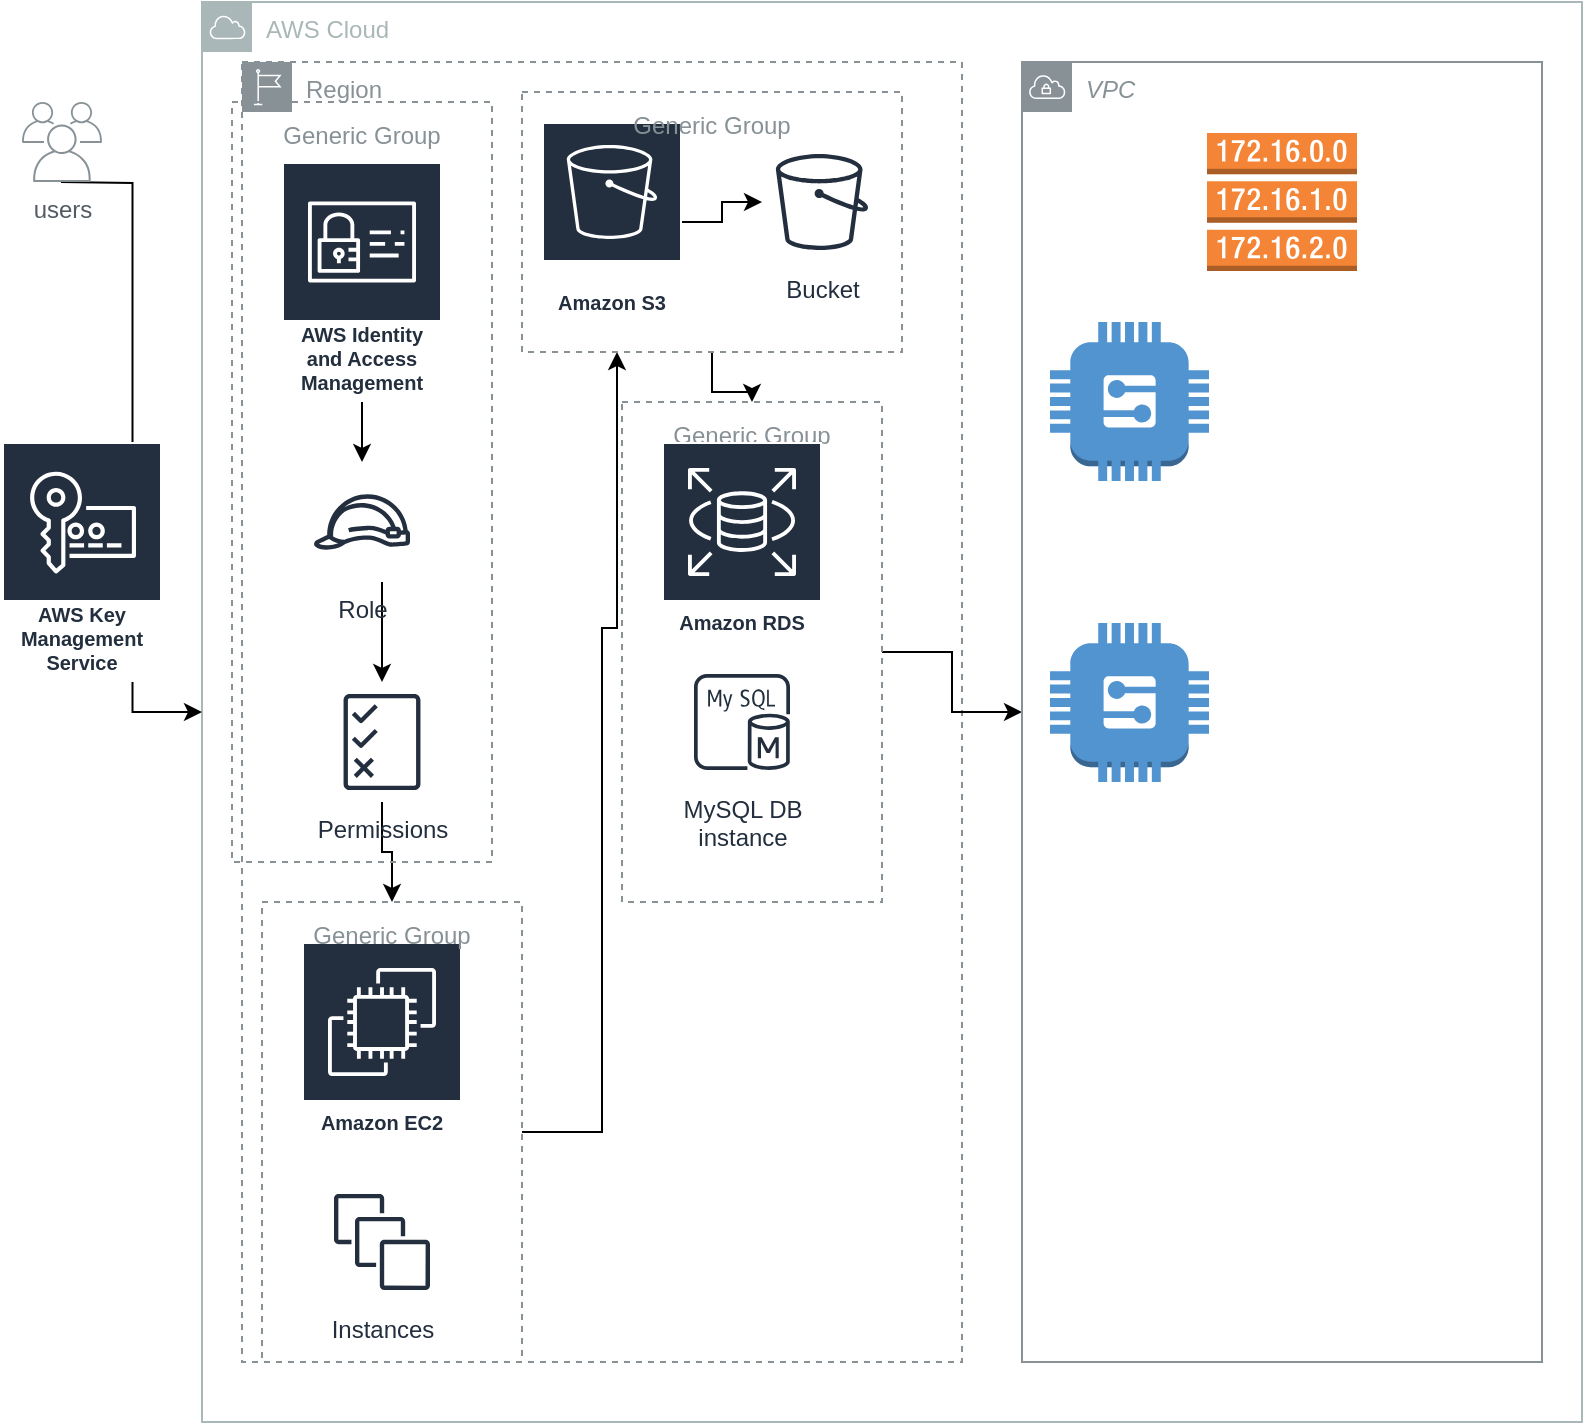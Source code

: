 <mxfile version="25.0.3">
  <diagram name="Page-1" id="kdI5pfXaz3BzFYM3FezG">
    <mxGraphModel dx="1050" dy="1570" grid="1" gridSize="10" guides="1" tooltips="1" connect="1" arrows="1" fold="1" page="1" pageScale="1" pageWidth="850" pageHeight="1100" math="0" shadow="0">
      <root>
        <mxCell id="0" />
        <mxCell id="1" parent="0" />
        <mxCell id="wboW7MbK-li2_bCX7Xbg-3" value="AWS Cloud" style="sketch=0;outlineConnect=0;gradientColor=none;html=1;whiteSpace=wrap;fontSize=12;fontStyle=0;shape=mxgraph.aws4.group;grIcon=mxgraph.aws4.group_aws_cloud;strokeColor=#AAB7B8;fillColor=none;verticalAlign=top;align=left;spacingLeft=30;fontColor=#AAB7B8;dashed=0;" vertex="1" parent="1">
          <mxGeometry x="150" y="-410" width="690" height="710" as="geometry" />
        </mxCell>
        <mxCell id="wboW7MbK-li2_bCX7Xbg-4" value="Region" style="sketch=0;outlineConnect=0;gradientColor=none;html=1;whiteSpace=wrap;fontSize=12;fontStyle=0;shape=mxgraph.aws4.group;grIcon=mxgraph.aws4.group_region;strokeColor=#879196;fillColor=none;verticalAlign=top;align=left;spacingLeft=30;fontColor=#879196;dashed=1;" vertex="1" parent="1">
          <mxGeometry x="170" y="-380" width="360" height="650" as="geometry" />
        </mxCell>
        <mxCell id="wboW7MbK-li2_bCX7Xbg-6" style="edgeStyle=orthogonalEdgeStyle;rounded=0;orthogonalLoop=1;jettySize=auto;html=1;" edge="1" parent="1" target="wboW7MbK-li2_bCX7Xbg-3">
          <mxGeometry relative="1" as="geometry">
            <mxPoint x="80" y="-280" as="targetPoint" />
            <mxPoint x="79.5" y="-320" as="sourcePoint" />
          </mxGeometry>
        </mxCell>
        <mxCell id="wboW7MbK-li2_bCX7Xbg-5" value="users" style="sketch=0;outlineConnect=0;gradientColor=none;fontColor=#545B64;strokeColor=none;fillColor=#879196;dashed=0;verticalLabelPosition=bottom;verticalAlign=top;align=center;html=1;fontSize=12;fontStyle=0;aspect=fixed;shape=mxgraph.aws4.illustration_users;pointerEvents=1" vertex="1" parent="1">
          <mxGeometry x="60" y="-360" width="40" height="40" as="geometry" />
        </mxCell>
        <mxCell id="wboW7MbK-li2_bCX7Xbg-19" style="edgeStyle=orthogonalEdgeStyle;rounded=0;orthogonalLoop=1;jettySize=auto;html=1;" edge="1" parent="1" source="wboW7MbK-li2_bCX7Xbg-7" target="wboW7MbK-li2_bCX7Xbg-10">
          <mxGeometry relative="1" as="geometry" />
        </mxCell>
        <mxCell id="wboW7MbK-li2_bCX7Xbg-7" value="AWS Identity and Access Management" style="sketch=0;outlineConnect=0;fontColor=#232F3E;gradientColor=none;strokeColor=#ffffff;fillColor=#232F3E;dashed=0;verticalLabelPosition=middle;verticalAlign=bottom;align=center;html=1;whiteSpace=wrap;fontSize=10;fontStyle=1;spacing=3;shape=mxgraph.aws4.productIcon;prIcon=mxgraph.aws4.identity_and_access_management;" vertex="1" parent="1">
          <mxGeometry x="190" y="-330" width="80" height="120" as="geometry" />
        </mxCell>
        <mxCell id="wboW7MbK-li2_bCX7Xbg-8" value="AWS Key Management Service" style="sketch=0;outlineConnect=0;fontColor=#232F3E;gradientColor=none;strokeColor=#ffffff;fillColor=#232F3E;dashed=0;verticalLabelPosition=middle;verticalAlign=bottom;align=center;html=1;whiteSpace=wrap;fontSize=10;fontStyle=1;spacing=3;shape=mxgraph.aws4.productIcon;prIcon=mxgraph.aws4.key_management_service;" vertex="1" parent="1">
          <mxGeometry x="50" y="-190" width="80" height="120" as="geometry" />
        </mxCell>
        <mxCell id="wboW7MbK-li2_bCX7Xbg-21" style="edgeStyle=orthogonalEdgeStyle;rounded=0;orthogonalLoop=1;jettySize=auto;html=1;entryX=0.5;entryY=0;entryDx=0;entryDy=0;" edge="1" parent="1" source="wboW7MbK-li2_bCX7Xbg-9" target="wboW7MbK-li2_bCX7Xbg-20">
          <mxGeometry relative="1" as="geometry" />
        </mxCell>
        <mxCell id="wboW7MbK-li2_bCX7Xbg-9" value="Permissions" style="sketch=0;outlineConnect=0;fontColor=#232F3E;gradientColor=none;strokeColor=#232F3E;fillColor=#ffffff;dashed=0;verticalLabelPosition=bottom;verticalAlign=top;align=center;html=1;fontSize=12;fontStyle=0;aspect=fixed;shape=mxgraph.aws4.resourceIcon;resIcon=mxgraph.aws4.permissions;" vertex="1" parent="1">
          <mxGeometry x="210" y="-70" width="60" height="60" as="geometry" />
        </mxCell>
        <mxCell id="wboW7MbK-li2_bCX7Xbg-18" style="edgeStyle=orthogonalEdgeStyle;rounded=0;orthogonalLoop=1;jettySize=auto;html=1;" edge="1" parent="1" source="wboW7MbK-li2_bCX7Xbg-10" target="wboW7MbK-li2_bCX7Xbg-9">
          <mxGeometry relative="1" as="geometry">
            <Array as="points">
              <mxPoint x="240" y="-90" />
              <mxPoint x="240" y="-90" />
            </Array>
          </mxGeometry>
        </mxCell>
        <mxCell id="wboW7MbK-li2_bCX7Xbg-10" value="Role" style="sketch=0;outlineConnect=0;fontColor=#232F3E;gradientColor=none;strokeColor=#232F3E;fillColor=#ffffff;dashed=0;verticalLabelPosition=bottom;verticalAlign=top;align=center;html=1;fontSize=12;fontStyle=0;aspect=fixed;shape=mxgraph.aws4.resourceIcon;resIcon=mxgraph.aws4.role;" vertex="1" parent="1">
          <mxGeometry x="200" y="-180" width="60" height="60" as="geometry" />
        </mxCell>
        <mxCell id="wboW7MbK-li2_bCX7Xbg-24" style="edgeStyle=orthogonalEdgeStyle;rounded=0;orthogonalLoop=1;jettySize=auto;html=1;" edge="1" parent="1" source="wboW7MbK-li2_bCX7Xbg-11" target="wboW7MbK-li2_bCX7Xbg-23">
          <mxGeometry relative="1" as="geometry" />
        </mxCell>
        <mxCell id="wboW7MbK-li2_bCX7Xbg-11" value="Amazon S3" style="sketch=0;outlineConnect=0;fontColor=#232F3E;gradientColor=none;strokeColor=#ffffff;fillColor=#232F3E;dashed=0;verticalLabelPosition=middle;verticalAlign=bottom;align=center;html=1;whiteSpace=wrap;fontSize=10;fontStyle=1;spacing=3;shape=mxgraph.aws4.productIcon;prIcon=mxgraph.aws4.s3;" vertex="1" parent="1">
          <mxGeometry x="320" y="-350" width="70" height="100" as="geometry" />
        </mxCell>
        <mxCell id="wboW7MbK-li2_bCX7Xbg-12" value="Amazon EC2" style="sketch=0;outlineConnect=0;fontColor=#232F3E;gradientColor=none;strokeColor=#ffffff;fillColor=#232F3E;dashed=0;verticalLabelPosition=middle;verticalAlign=bottom;align=center;html=1;whiteSpace=wrap;fontSize=10;fontStyle=1;spacing=3;shape=mxgraph.aws4.productIcon;prIcon=mxgraph.aws4.ec2;" vertex="1" parent="1">
          <mxGeometry x="200" y="60" width="80" height="100" as="geometry" />
        </mxCell>
        <mxCell id="wboW7MbK-li2_bCX7Xbg-13" value="Instances" style="sketch=0;outlineConnect=0;fontColor=#232F3E;gradientColor=none;strokeColor=#232F3E;fillColor=#ffffff;dashed=0;verticalLabelPosition=bottom;verticalAlign=top;align=center;html=1;fontSize=12;fontStyle=0;aspect=fixed;shape=mxgraph.aws4.resourceIcon;resIcon=mxgraph.aws4.instances;" vertex="1" parent="1">
          <mxGeometry x="210" y="180" width="60" height="60" as="geometry" />
        </mxCell>
        <mxCell id="wboW7MbK-li2_bCX7Xbg-22" style="edgeStyle=orthogonalEdgeStyle;rounded=0;orthogonalLoop=1;jettySize=auto;html=1;entryX=0.25;entryY=1;entryDx=0;entryDy=0;" edge="1" parent="1" source="wboW7MbK-li2_bCX7Xbg-20" target="wboW7MbK-li2_bCX7Xbg-25">
          <mxGeometry relative="1" as="geometry">
            <mxPoint x="360" y="-220" as="targetPoint" />
            <Array as="points">
              <mxPoint x="350" y="155" />
              <mxPoint x="350" y="-97" />
              <mxPoint x="358" y="-97" />
            </Array>
          </mxGeometry>
        </mxCell>
        <mxCell id="wboW7MbK-li2_bCX7Xbg-20" value="Generic Group" style="outlineConnect=0;gradientColor=none;html=1;whiteSpace=wrap;fontSize=12;fontStyle=0;strokeColor=#879196;fillColor=none;verticalAlign=top;align=center;fontColor=#879196;dashed=1;spacingTop=3;" vertex="1" parent="1">
          <mxGeometry x="180" y="40" width="130" height="230" as="geometry" />
        </mxCell>
        <mxCell id="wboW7MbK-li2_bCX7Xbg-23" value="Bucket" style="sketch=0;outlineConnect=0;fontColor=#232F3E;gradientColor=none;strokeColor=#232F3E;fillColor=#ffffff;dashed=0;verticalLabelPosition=bottom;verticalAlign=top;align=center;html=1;fontSize=12;fontStyle=0;aspect=fixed;shape=mxgraph.aws4.resourceIcon;resIcon=mxgraph.aws4.bucket;" vertex="1" parent="1">
          <mxGeometry x="430" y="-340" width="60" height="60" as="geometry" />
        </mxCell>
        <mxCell id="wboW7MbK-li2_bCX7Xbg-28" value="" style="edgeStyle=orthogonalEdgeStyle;rounded=0;orthogonalLoop=1;jettySize=auto;html=1;" edge="1" parent="1" source="wboW7MbK-li2_bCX7Xbg-25" target="wboW7MbK-li2_bCX7Xbg-27">
          <mxGeometry relative="1" as="geometry" />
        </mxCell>
        <mxCell id="wboW7MbK-li2_bCX7Xbg-25" value="Generic Group" style="outlineConnect=0;gradientColor=none;html=1;whiteSpace=wrap;fontSize=12;fontStyle=0;strokeColor=#879196;fillColor=none;verticalAlign=top;align=center;fontColor=#879196;dashed=1;spacingTop=3;" vertex="1" parent="1">
          <mxGeometry x="310" y="-365" width="190" height="130" as="geometry" />
        </mxCell>
        <mxCell id="wboW7MbK-li2_bCX7Xbg-26" value="Generic Group" style="outlineConnect=0;gradientColor=none;html=1;whiteSpace=wrap;fontSize=12;fontStyle=0;strokeColor=#879196;fillColor=none;verticalAlign=top;align=center;fontColor=#879196;dashed=1;spacingTop=3;" vertex="1" parent="1">
          <mxGeometry x="165" y="-360" width="130" height="380" as="geometry" />
        </mxCell>
        <mxCell id="wboW7MbK-li2_bCX7Xbg-38" style="edgeStyle=orthogonalEdgeStyle;rounded=0;orthogonalLoop=1;jettySize=auto;html=1;exitX=1;exitY=0.5;exitDx=0;exitDy=0;" edge="1" parent="1" source="wboW7MbK-li2_bCX7Xbg-27" target="wboW7MbK-li2_bCX7Xbg-31">
          <mxGeometry relative="1" as="geometry" />
        </mxCell>
        <mxCell id="wboW7MbK-li2_bCX7Xbg-27" value="Generic Group" style="outlineConnect=0;gradientColor=none;html=1;whiteSpace=wrap;fontSize=12;fontStyle=0;strokeColor=#879196;fillColor=none;verticalAlign=top;align=center;fontColor=#879196;dashed=1;spacingTop=3;" vertex="1" parent="1">
          <mxGeometry x="360" y="-210" width="130" height="250" as="geometry" />
        </mxCell>
        <mxCell id="wboW7MbK-li2_bCX7Xbg-29" value="Amazon RDS" style="sketch=0;outlineConnect=0;fontColor=#232F3E;gradientColor=none;strokeColor=#ffffff;fillColor=#232F3E;dashed=0;verticalLabelPosition=middle;verticalAlign=bottom;align=center;html=1;whiteSpace=wrap;fontSize=10;fontStyle=1;spacing=3;shape=mxgraph.aws4.productIcon;prIcon=mxgraph.aws4.rds;" vertex="1" parent="1">
          <mxGeometry x="380" y="-190" width="80" height="100" as="geometry" />
        </mxCell>
        <mxCell id="wboW7MbK-li2_bCX7Xbg-30" value="MySQL DB &#xa;instance" style="sketch=0;outlineConnect=0;fontColor=#232F3E;gradientColor=none;strokeColor=#232F3E;fillColor=#ffffff;dashed=0;verticalLabelPosition=bottom;verticalAlign=top;align=center;html=1;fontSize=12;fontStyle=0;aspect=fixed;shape=mxgraph.aws4.resourceIcon;resIcon=mxgraph.aws4.mysql_db_instance;" vertex="1" parent="1">
          <mxGeometry x="390" y="-80" width="60" height="60" as="geometry" />
        </mxCell>
        <mxCell id="wboW7MbK-li2_bCX7Xbg-31" value="VPC" style="sketch=0;outlineConnect=0;gradientColor=none;html=1;whiteSpace=wrap;fontSize=12;fontStyle=2;shape=mxgraph.aws4.group;grIcon=mxgraph.aws4.group_vpc;strokeColor=#879196;fillColor=none;verticalAlign=top;align=left;spacingLeft=30;fontColor=#879196;dashed=0;" vertex="1" parent="1">
          <mxGeometry x="560" y="-380" width="260" height="650" as="geometry" />
        </mxCell>
        <mxCell id="wboW7MbK-li2_bCX7Xbg-32" value="" style="outlineConnect=0;dashed=0;verticalLabelPosition=bottom;verticalAlign=top;align=center;html=1;shape=mxgraph.aws3.route_table;fillColor=#F58536;gradientColor=none;" vertex="1" parent="1">
          <mxGeometry x="652.5" y="-344.5" width="75" height="69" as="geometry" />
        </mxCell>
        <mxCell id="wboW7MbK-li2_bCX7Xbg-33" value="" style="outlineConnect=0;dashed=0;verticalLabelPosition=bottom;verticalAlign=top;align=center;html=1;shape=mxgraph.aws3.generic;fillColor=#5294CF;gradientColor=none;" vertex="1" parent="1">
          <mxGeometry x="574" y="-250" width="79.5" height="79.5" as="geometry" />
        </mxCell>
        <mxCell id="wboW7MbK-li2_bCX7Xbg-34" value="" style="outlineConnect=0;dashed=0;verticalLabelPosition=bottom;verticalAlign=top;align=center;html=1;shape=mxgraph.aws3.generic;fillColor=#5294CF;gradientColor=none;" vertex="1" parent="1">
          <mxGeometry x="574" y="-99.5" width="79.5" height="79.5" as="geometry" />
        </mxCell>
      </root>
    </mxGraphModel>
  </diagram>
</mxfile>
